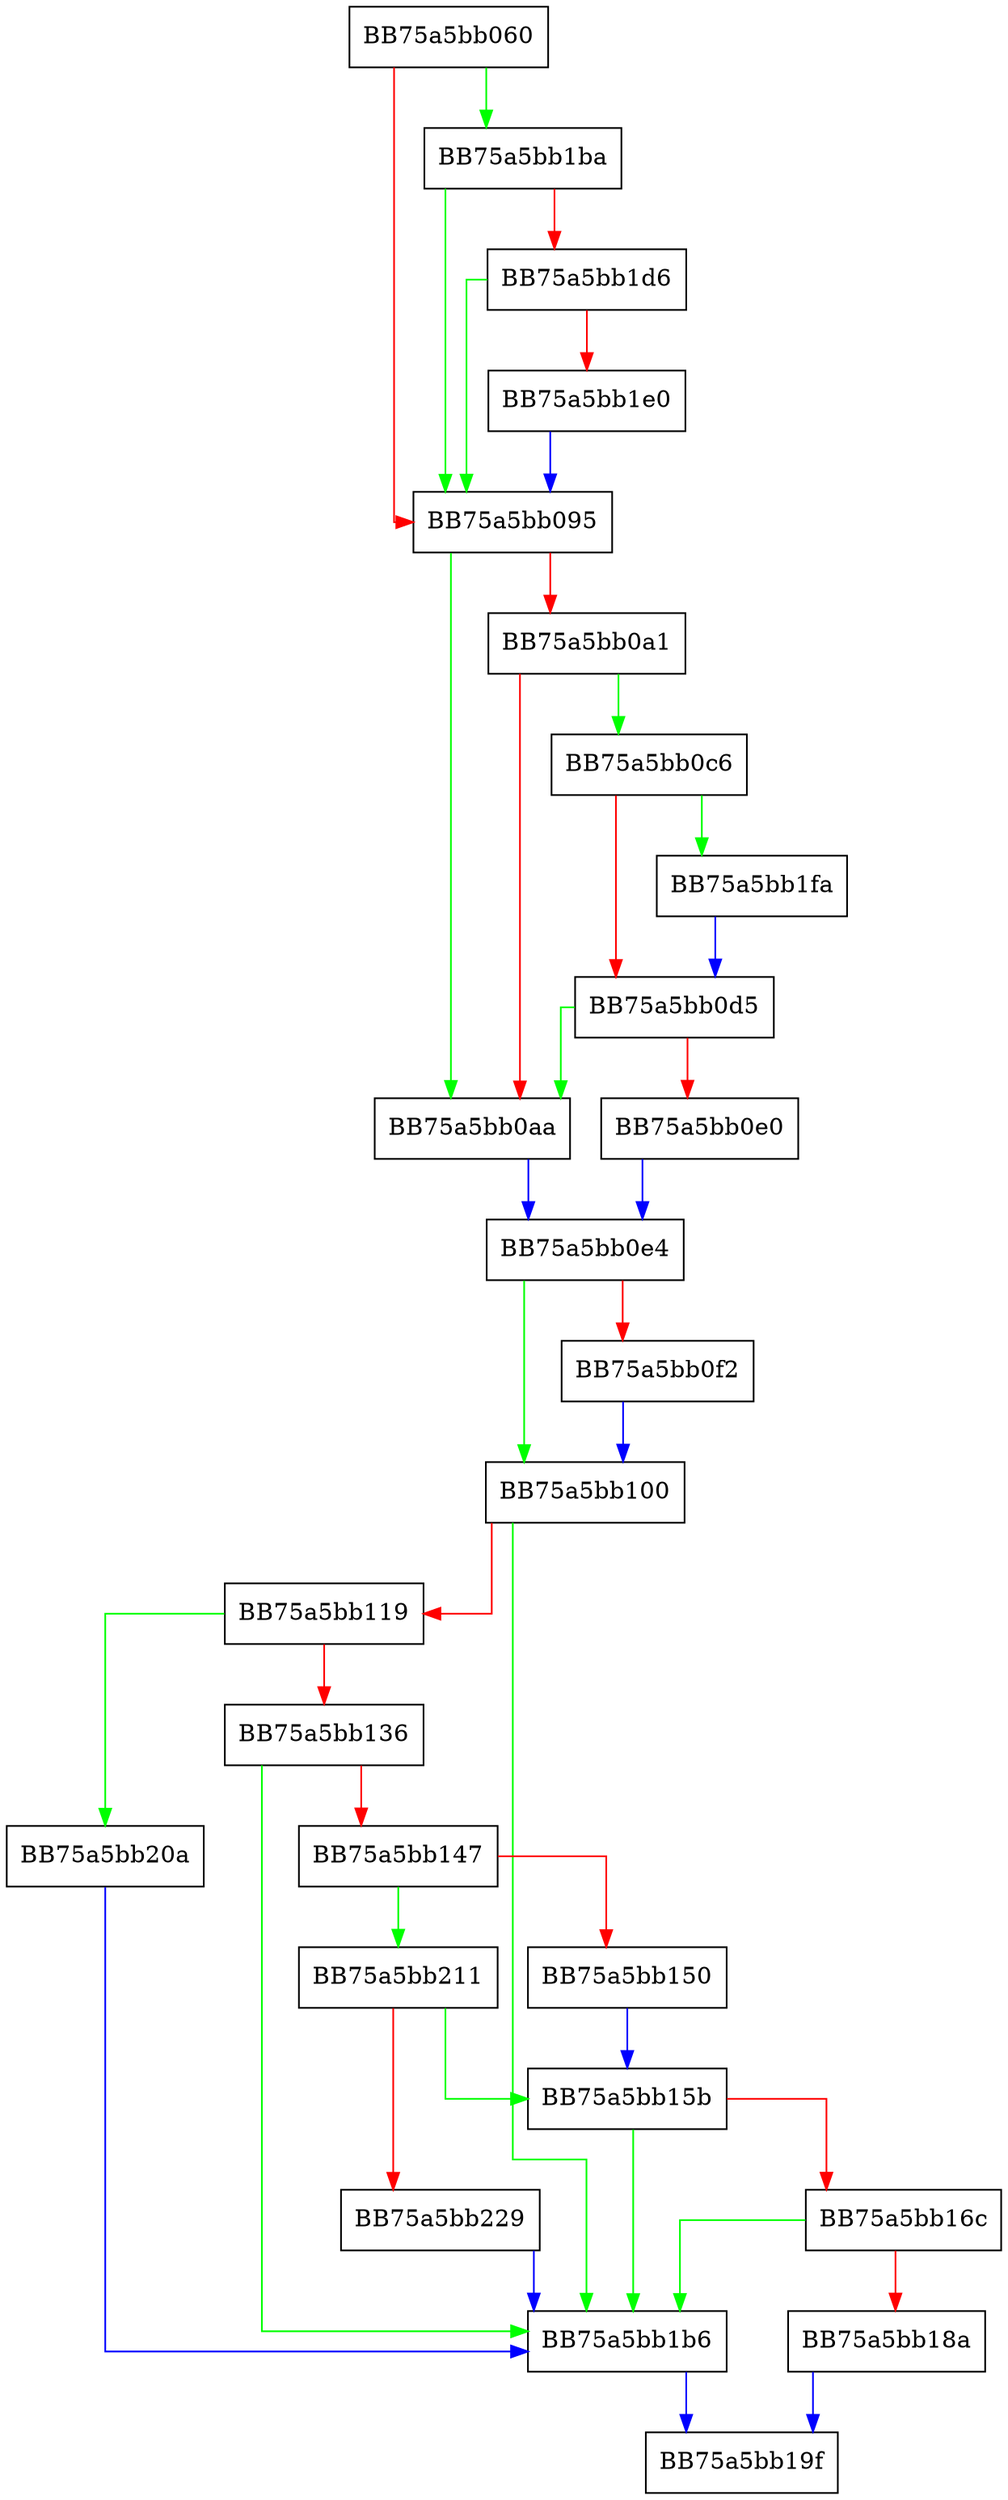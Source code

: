 digraph MOACInitializeEntryFromSRAndStream {
  node [shape="box"];
  graph [splines=ortho];
  BB75a5bb060 -> BB75a5bb1ba [color="green"];
  BB75a5bb060 -> BB75a5bb095 [color="red"];
  BB75a5bb095 -> BB75a5bb0aa [color="green"];
  BB75a5bb095 -> BB75a5bb0a1 [color="red"];
  BB75a5bb0a1 -> BB75a5bb0c6 [color="green"];
  BB75a5bb0a1 -> BB75a5bb0aa [color="red"];
  BB75a5bb0aa -> BB75a5bb0e4 [color="blue"];
  BB75a5bb0c6 -> BB75a5bb1fa [color="green"];
  BB75a5bb0c6 -> BB75a5bb0d5 [color="red"];
  BB75a5bb0d5 -> BB75a5bb0aa [color="green"];
  BB75a5bb0d5 -> BB75a5bb0e0 [color="red"];
  BB75a5bb0e0 -> BB75a5bb0e4 [color="blue"];
  BB75a5bb0e4 -> BB75a5bb100 [color="green"];
  BB75a5bb0e4 -> BB75a5bb0f2 [color="red"];
  BB75a5bb0f2 -> BB75a5bb100 [color="blue"];
  BB75a5bb100 -> BB75a5bb1b6 [color="green"];
  BB75a5bb100 -> BB75a5bb119 [color="red"];
  BB75a5bb119 -> BB75a5bb20a [color="green"];
  BB75a5bb119 -> BB75a5bb136 [color="red"];
  BB75a5bb136 -> BB75a5bb1b6 [color="green"];
  BB75a5bb136 -> BB75a5bb147 [color="red"];
  BB75a5bb147 -> BB75a5bb211 [color="green"];
  BB75a5bb147 -> BB75a5bb150 [color="red"];
  BB75a5bb150 -> BB75a5bb15b [color="blue"];
  BB75a5bb15b -> BB75a5bb1b6 [color="green"];
  BB75a5bb15b -> BB75a5bb16c [color="red"];
  BB75a5bb16c -> BB75a5bb1b6 [color="green"];
  BB75a5bb16c -> BB75a5bb18a [color="red"];
  BB75a5bb18a -> BB75a5bb19f [color="blue"];
  BB75a5bb1b6 -> BB75a5bb19f [color="blue"];
  BB75a5bb1ba -> BB75a5bb095 [color="green"];
  BB75a5bb1ba -> BB75a5bb1d6 [color="red"];
  BB75a5bb1d6 -> BB75a5bb095 [color="green"];
  BB75a5bb1d6 -> BB75a5bb1e0 [color="red"];
  BB75a5bb1e0 -> BB75a5bb095 [color="blue"];
  BB75a5bb1fa -> BB75a5bb0d5 [color="blue"];
  BB75a5bb20a -> BB75a5bb1b6 [color="blue"];
  BB75a5bb211 -> BB75a5bb15b [color="green"];
  BB75a5bb211 -> BB75a5bb229 [color="red"];
  BB75a5bb229 -> BB75a5bb1b6 [color="blue"];
}